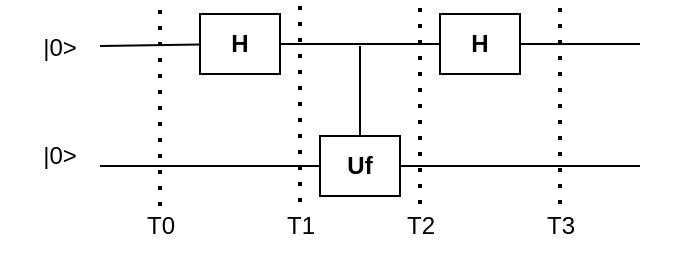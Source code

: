 <mxfile version="21.1.5" type="device" pages="2">
  <diagram name="Page-1" id="c-MUXKATVoiSiFvxsPMk">
    <mxGraphModel dx="417" dy="233" grid="1" gridSize="10" guides="1" tooltips="1" connect="1" arrows="1" fold="1" page="1" pageScale="1" pageWidth="827" pageHeight="1169" math="0" shadow="0">
      <root>
        <mxCell id="0" />
        <mxCell id="1" parent="0" />
        <mxCell id="1EkqK1BKy1AhhcX9WGHw-2" value="" style="endArrow=none;html=1;rounded=0;" edge="1" parent="1" source="1EkqK1BKy1AhhcX9WGHw-11">
          <mxGeometry width="50" height="50" relative="1" as="geometry">
            <mxPoint x="230" y="260" as="sourcePoint" />
            <mxPoint x="500" y="259" as="targetPoint" />
          </mxGeometry>
        </mxCell>
        <mxCell id="1EkqK1BKy1AhhcX9WGHw-3" value="" style="endArrow=none;html=1;rounded=0;" edge="1" parent="1" source="1EkqK1BKy1AhhcX9WGHw-1">
          <mxGeometry width="50" height="50" relative="1" as="geometry">
            <mxPoint x="230" y="320" as="sourcePoint" />
            <mxPoint x="500" y="320" as="targetPoint" />
          </mxGeometry>
        </mxCell>
        <mxCell id="1EkqK1BKy1AhhcX9WGHw-5" value="" style="endArrow=none;html=1;rounded=0;" edge="1" parent="1" target="1EkqK1BKy1AhhcX9WGHw-4">
          <mxGeometry width="50" height="50" relative="1" as="geometry">
            <mxPoint x="230" y="260" as="sourcePoint" />
            <mxPoint x="500" y="260" as="targetPoint" />
          </mxGeometry>
        </mxCell>
        <mxCell id="1EkqK1BKy1AhhcX9WGHw-4" value="&lt;b&gt;H&lt;/b&gt;" style="rounded=0;whiteSpace=wrap;html=1;" vertex="1" parent="1">
          <mxGeometry x="280" y="244" width="40" height="30" as="geometry" />
        </mxCell>
        <mxCell id="1EkqK1BKy1AhhcX9WGHw-7" value="|0&amp;gt;" style="text;html=1;strokeColor=none;fillColor=none;align=center;verticalAlign=middle;whiteSpace=wrap;rounded=0;" vertex="1" parent="1">
          <mxGeometry x="180" y="246" width="60" height="30" as="geometry" />
        </mxCell>
        <mxCell id="1EkqK1BKy1AhhcX9WGHw-8" value="|0&amp;gt;" style="text;html=1;strokeColor=none;fillColor=none;align=center;verticalAlign=middle;whiteSpace=wrap;rounded=0;" vertex="1" parent="1">
          <mxGeometry x="180" y="300" width="60" height="30" as="geometry" />
        </mxCell>
        <mxCell id="1EkqK1BKy1AhhcX9WGHw-9" value="" style="endArrow=none;html=1;rounded=0;" edge="1" parent="1" target="1EkqK1BKy1AhhcX9WGHw-1">
          <mxGeometry width="50" height="50" relative="1" as="geometry">
            <mxPoint x="230" y="320" as="sourcePoint" />
            <mxPoint x="500" y="320" as="targetPoint" />
          </mxGeometry>
        </mxCell>
        <mxCell id="1EkqK1BKy1AhhcX9WGHw-1" value="&lt;b&gt;Uf&lt;/b&gt;" style="rounded=0;whiteSpace=wrap;html=1;" vertex="1" parent="1">
          <mxGeometry x="340" y="305" width="40" height="30" as="geometry" />
        </mxCell>
        <mxCell id="1EkqK1BKy1AhhcX9WGHw-10" value="" style="endArrow=none;html=1;rounded=0;exitX=0.5;exitY=0;exitDx=0;exitDy=0;" edge="1" parent="1" source="1EkqK1BKy1AhhcX9WGHw-1">
          <mxGeometry width="50" height="50" relative="1" as="geometry">
            <mxPoint x="350" y="310" as="sourcePoint" />
            <mxPoint x="360" y="260" as="targetPoint" />
          </mxGeometry>
        </mxCell>
        <mxCell id="1EkqK1BKy1AhhcX9WGHw-12" value="" style="endArrow=none;html=1;rounded=0;" edge="1" parent="1" source="1EkqK1BKy1AhhcX9WGHw-4" target="1EkqK1BKy1AhhcX9WGHw-11">
          <mxGeometry width="50" height="50" relative="1" as="geometry">
            <mxPoint x="320" y="261" as="sourcePoint" />
            <mxPoint x="500" y="260" as="targetPoint" />
          </mxGeometry>
        </mxCell>
        <mxCell id="1EkqK1BKy1AhhcX9WGHw-11" value="&lt;b&gt;H&lt;/b&gt;" style="rounded=0;whiteSpace=wrap;html=1;" vertex="1" parent="1">
          <mxGeometry x="400" y="244" width="40" height="30" as="geometry" />
        </mxCell>
        <mxCell id="1EkqK1BKy1AhhcX9WGHw-13" value="" style="endArrow=none;dashed=1;html=1;dashPattern=1 3;strokeWidth=2;rounded=0;" edge="1" parent="1">
          <mxGeometry width="50" height="50" relative="1" as="geometry">
            <mxPoint x="260" y="340" as="sourcePoint" />
            <mxPoint x="260" y="240" as="targetPoint" />
          </mxGeometry>
        </mxCell>
        <mxCell id="1EkqK1BKy1AhhcX9WGHw-14" value="" style="endArrow=none;dashed=1;html=1;dashPattern=1 3;strokeWidth=2;rounded=0;" edge="1" parent="1">
          <mxGeometry width="50" height="50" relative="1" as="geometry">
            <mxPoint x="330" y="338" as="sourcePoint" />
            <mxPoint x="330" y="238" as="targetPoint" />
          </mxGeometry>
        </mxCell>
        <mxCell id="1EkqK1BKy1AhhcX9WGHw-15" value="" style="endArrow=none;dashed=1;html=1;dashPattern=1 3;strokeWidth=2;rounded=0;" edge="1" parent="1">
          <mxGeometry width="50" height="50" relative="1" as="geometry">
            <mxPoint x="390" y="339" as="sourcePoint" />
            <mxPoint x="390" y="239" as="targetPoint" />
          </mxGeometry>
        </mxCell>
        <mxCell id="1EkqK1BKy1AhhcX9WGHw-16" value="" style="endArrow=none;dashed=1;html=1;dashPattern=1 3;strokeWidth=2;rounded=0;" edge="1" parent="1">
          <mxGeometry width="50" height="50" relative="1" as="geometry">
            <mxPoint x="460" y="339" as="sourcePoint" />
            <mxPoint x="460" y="239" as="targetPoint" />
          </mxGeometry>
        </mxCell>
        <mxCell id="1EkqK1BKy1AhhcX9WGHw-17" value="T0" style="text;html=1;align=center;verticalAlign=middle;resizable=0;points=[];autosize=1;strokeColor=none;fillColor=none;" vertex="1" parent="1">
          <mxGeometry x="240" y="335" width="40" height="30" as="geometry" />
        </mxCell>
        <mxCell id="1EkqK1BKy1AhhcX9WGHw-18" value="T1" style="text;html=1;align=center;verticalAlign=middle;resizable=0;points=[];autosize=1;strokeColor=none;fillColor=none;" vertex="1" parent="1">
          <mxGeometry x="310" y="335" width="40" height="30" as="geometry" />
        </mxCell>
        <mxCell id="1EkqK1BKy1AhhcX9WGHw-19" value="T2" style="text;html=1;align=center;verticalAlign=middle;resizable=0;points=[];autosize=1;strokeColor=none;fillColor=none;" vertex="1" parent="1">
          <mxGeometry x="370" y="335" width="40" height="30" as="geometry" />
        </mxCell>
        <mxCell id="1EkqK1BKy1AhhcX9WGHw-20" value="T3" style="text;html=1;align=center;verticalAlign=middle;resizable=0;points=[];autosize=1;strokeColor=none;fillColor=none;" vertex="1" parent="1">
          <mxGeometry x="440" y="335" width="40" height="30" as="geometry" />
        </mxCell>
        <mxCell id="1EkqK1BKy1AhhcX9WGHw-21" value="" style="shape=image;html=1;verticalAlign=top;verticalLabelPosition=bottom;labelBackgroundColor=#ffffff;imageAspect=0;aspect=fixed;image=https://cdn4.iconfinder.com/data/icons/48-bubbles/48/48.Dashboard-128.png;flipV=0;flipH=1;" vertex="1" parent="1">
          <mxGeometry x="500" y="245" width="28" height="28" as="geometry" />
        </mxCell>
      </root>
    </mxGraphModel>
  </diagram>
  <diagram name="Page2" id="dWKNOQXcBhRr5zUBLWRN">
    <mxGraphModel dx="530" dy="296" grid="1" gridSize="10" guides="1" tooltips="1" connect="1" arrows="1" fold="1" page="1" pageScale="1" pageWidth="827" pageHeight="1169" math="0" shadow="0">
      <root>
        <mxCell id="OcA6J6RhY9BSnMuU-lQl-0" />
        <mxCell id="OcA6J6RhY9BSnMuU-lQl-1" parent="OcA6J6RhY9BSnMuU-lQl-0" />
        <mxCell id="OcA6J6RhY9BSnMuU-lQl-2" value="" style="endArrow=none;html=1;rounded=0;" edge="1" parent="OcA6J6RhY9BSnMuU-lQl-1" source="OcA6J6RhY9BSnMuU-lQl-12">
          <mxGeometry width="50" height="50" relative="1" as="geometry">
            <mxPoint x="230" y="260" as="sourcePoint" />
            <mxPoint x="500" y="259" as="targetPoint" />
          </mxGeometry>
        </mxCell>
        <mxCell id="OcA6J6RhY9BSnMuU-lQl-4" value="" style="endArrow=none;html=1;rounded=0;" edge="1" parent="OcA6J6RhY9BSnMuU-lQl-1" target="OcA6J6RhY9BSnMuU-lQl-5">
          <mxGeometry width="50" height="50" relative="1" as="geometry">
            <mxPoint x="230" y="260" as="sourcePoint" />
            <mxPoint x="500" y="260" as="targetPoint" />
          </mxGeometry>
        </mxCell>
        <mxCell id="OcA6J6RhY9BSnMuU-lQl-5" value="&lt;b&gt;H&lt;/b&gt;" style="rounded=0;whiteSpace=wrap;html=1;" vertex="1" parent="OcA6J6RhY9BSnMuU-lQl-1">
          <mxGeometry x="280" y="244" width="40" height="30" as="geometry" />
        </mxCell>
        <mxCell id="OcA6J6RhY9BSnMuU-lQl-6" value="|0&amp;gt;" style="text;html=1;strokeColor=none;fillColor=none;align=center;verticalAlign=middle;whiteSpace=wrap;rounded=0;" vertex="1" parent="OcA6J6RhY9BSnMuU-lQl-1">
          <mxGeometry x="180" y="246" width="60" height="30" as="geometry" />
        </mxCell>
        <mxCell id="OcA6J6RhY9BSnMuU-lQl-10" value="" style="endArrow=none;html=1;rounded=0;exitX=0.5;exitY=0;exitDx=0;exitDy=0;" edge="1" parent="OcA6J6RhY9BSnMuU-lQl-1" source="OcA6J6RhY9BSnMuU-lQl-9">
          <mxGeometry width="50" height="50" relative="1" as="geometry">
            <mxPoint x="350" y="310" as="sourcePoint" />
            <mxPoint x="360" y="260" as="targetPoint" />
          </mxGeometry>
        </mxCell>
        <mxCell id="OcA6J6RhY9BSnMuU-lQl-11" value="" style="endArrow=none;html=1;rounded=0;" edge="1" parent="OcA6J6RhY9BSnMuU-lQl-1" source="OcA6J6RhY9BSnMuU-lQl-9" target="OcA6J6RhY9BSnMuU-lQl-12">
          <mxGeometry width="50" height="50" relative="1" as="geometry">
            <mxPoint x="320" y="261" as="sourcePoint" />
            <mxPoint x="500" y="260" as="targetPoint" />
          </mxGeometry>
        </mxCell>
        <mxCell id="OcA6J6RhY9BSnMuU-lQl-12" value="&lt;b&gt;H&lt;/b&gt;" style="rounded=0;whiteSpace=wrap;html=1;" vertex="1" parent="OcA6J6RhY9BSnMuU-lQl-1">
          <mxGeometry x="400" y="244" width="40" height="30" as="geometry" />
        </mxCell>
        <mxCell id="OcA6J6RhY9BSnMuU-lQl-13" value="" style="endArrow=none;dashed=1;html=1;dashPattern=1 3;strokeWidth=2;rounded=0;" edge="1" parent="OcA6J6RhY9BSnMuU-lQl-1">
          <mxGeometry width="50" height="50" relative="1" as="geometry">
            <mxPoint x="260" y="290" as="sourcePoint" />
            <mxPoint x="260" y="240" as="targetPoint" />
          </mxGeometry>
        </mxCell>
        <mxCell id="OcA6J6RhY9BSnMuU-lQl-14" value="" style="endArrow=none;dashed=1;html=1;dashPattern=1 3;strokeWidth=2;rounded=0;" edge="1" parent="OcA6J6RhY9BSnMuU-lQl-1">
          <mxGeometry width="50" height="50" relative="1" as="geometry">
            <mxPoint x="330" y="290" as="sourcePoint" />
            <mxPoint x="330" y="238" as="targetPoint" />
          </mxGeometry>
        </mxCell>
        <mxCell id="OcA6J6RhY9BSnMuU-lQl-15" value="" style="endArrow=none;dashed=1;html=1;dashPattern=1 3;strokeWidth=2;rounded=0;" edge="1" parent="OcA6J6RhY9BSnMuU-lQl-1">
          <mxGeometry width="50" height="50" relative="1" as="geometry">
            <mxPoint x="390" y="290" as="sourcePoint" />
            <mxPoint x="390" y="239" as="targetPoint" />
          </mxGeometry>
        </mxCell>
        <mxCell id="OcA6J6RhY9BSnMuU-lQl-16" value="" style="endArrow=none;dashed=1;html=1;dashPattern=1 3;strokeWidth=2;rounded=0;" edge="1" parent="OcA6J6RhY9BSnMuU-lQl-1">
          <mxGeometry width="50" height="50" relative="1" as="geometry">
            <mxPoint x="460" y="290" as="sourcePoint" />
            <mxPoint x="460" y="239" as="targetPoint" />
          </mxGeometry>
        </mxCell>
        <mxCell id="OcA6J6RhY9BSnMuU-lQl-17" value="T0" style="text;html=1;align=center;verticalAlign=middle;resizable=0;points=[];autosize=1;strokeColor=none;fillColor=none;" vertex="1" parent="OcA6J6RhY9BSnMuU-lQl-1">
          <mxGeometry x="240" y="290" width="40" height="30" as="geometry" />
        </mxCell>
        <mxCell id="OcA6J6RhY9BSnMuU-lQl-18" value="T1" style="text;html=1;align=center;verticalAlign=middle;resizable=0;points=[];autosize=1;strokeColor=none;fillColor=none;" vertex="1" parent="OcA6J6RhY9BSnMuU-lQl-1">
          <mxGeometry x="310" y="290" width="40" height="30" as="geometry" />
        </mxCell>
        <mxCell id="OcA6J6RhY9BSnMuU-lQl-19" value="T2" style="text;html=1;align=center;verticalAlign=middle;resizable=0;points=[];autosize=1;strokeColor=none;fillColor=none;" vertex="1" parent="OcA6J6RhY9BSnMuU-lQl-1">
          <mxGeometry x="370" y="290" width="40" height="30" as="geometry" />
        </mxCell>
        <mxCell id="OcA6J6RhY9BSnMuU-lQl-20" value="T3" style="text;html=1;align=center;verticalAlign=middle;resizable=0;points=[];autosize=1;strokeColor=none;fillColor=none;" vertex="1" parent="OcA6J6RhY9BSnMuU-lQl-1">
          <mxGeometry x="440" y="290" width="40" height="30" as="geometry" />
        </mxCell>
        <mxCell id="OcA6J6RhY9BSnMuU-lQl-21" value="" style="shape=image;html=1;verticalAlign=top;verticalLabelPosition=bottom;labelBackgroundColor=#ffffff;imageAspect=0;aspect=fixed;image=https://cdn4.iconfinder.com/data/icons/48-bubbles/48/48.Dashboard-128.png;flipV=0;flipH=1;" vertex="1" parent="OcA6J6RhY9BSnMuU-lQl-1">
          <mxGeometry x="500" y="245" width="28" height="28" as="geometry" />
        </mxCell>
        <mxCell id="ueH7L6Xbr6Vns893WoA1-0" value="" style="endArrow=none;html=1;rounded=0;" edge="1" parent="OcA6J6RhY9BSnMuU-lQl-1" source="OcA6J6RhY9BSnMuU-lQl-5" target="OcA6J6RhY9BSnMuU-lQl-9">
          <mxGeometry width="50" height="50" relative="1" as="geometry">
            <mxPoint x="320" y="259" as="sourcePoint" />
            <mxPoint x="400" y="259" as="targetPoint" />
          </mxGeometry>
        </mxCell>
        <mxCell id="OcA6J6RhY9BSnMuU-lQl-9" value="&lt;b&gt;Uf&lt;/b&gt;" style="rounded=0;whiteSpace=wrap;html=1;" vertex="1" parent="OcA6J6RhY9BSnMuU-lQl-1">
          <mxGeometry x="340" y="245" width="40" height="30" as="geometry" />
        </mxCell>
      </root>
    </mxGraphModel>
  </diagram>
</mxfile>

